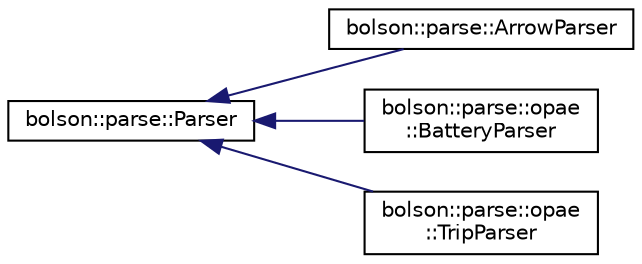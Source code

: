 digraph "Graphical Class Hierarchy"
{
 // LATEX_PDF_SIZE
  edge [fontname="Helvetica",fontsize="10",labelfontname="Helvetica",labelfontsize="10"];
  node [fontname="Helvetica",fontsize="10",shape=record];
  rankdir="LR";
  Node0 [label="bolson::parse::Parser",height=0.2,width=0.4,color="black", fillcolor="white", style="filled",URL="$classbolson_1_1parse_1_1_parser.html",tooltip="Abstract class for implementations of parsing supplied buffers to RecordBatches."];
  Node0 -> Node1 [dir="back",color="midnightblue",fontsize="10",style="solid",fontname="Helvetica"];
  Node1 [label="bolson::parse::ArrowParser",height=0.2,width=0.4,color="black", fillcolor="white", style="filled",URL="$classbolson_1_1parse_1_1_arrow_parser.html",tooltip="Parser implementation using Arrow's built-in JSON parser."];
  Node0 -> Node2 [dir="back",color="midnightblue",fontsize="10",style="solid",fontname="Helvetica"];
  Node2 [label="bolson::parse::opae\l::BatteryParser",height=0.2,width=0.4,color="black", fillcolor="white", style="filled",URL="$classbolson_1_1parse_1_1opae_1_1_battery_parser.html",tooltip=" "];
  Node0 -> Node3 [dir="back",color="midnightblue",fontsize="10",style="solid",fontname="Helvetica"];
  Node3 [label="bolson::parse::opae\l::TripParser",height=0.2,width=0.4,color="black", fillcolor="white", style="filled",URL="$classbolson_1_1parse_1_1opae_1_1_trip_parser.html",tooltip="Host-side representation of the N:1 hardware parsers for trip report."];
}
